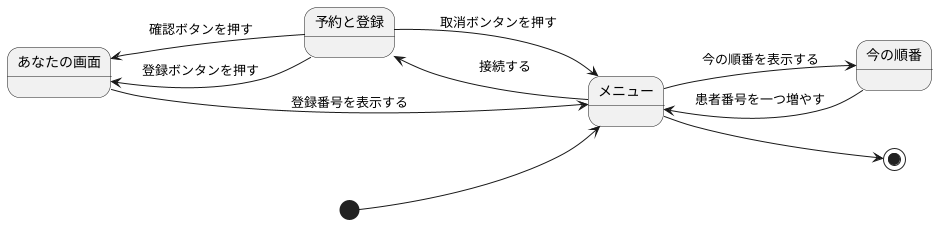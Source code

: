 @startuml 診察予約システム
left to right direction

    state メニュー
    state 予約と登録
    state あなたの画面
    state 今の順番
メニュー --> 予約と登録 :　接続する
予約と登録 --> あなたの画面 : 登録ボンタンを押す
あなたの画面 --> メニュー : 登録番号を表示する
予約と登録 --> メニュー : 取消ボンタンを押す
あなたの画面 <-- 予約と登録 : 確認ボタンを押す
メニュー --> 今の順番 : 今の順番を表示する 
今の順番 --> メニュー : 患者番号を一つ増やす
 \
[*] --> メニュー
メニュー -->[*]

@enduml